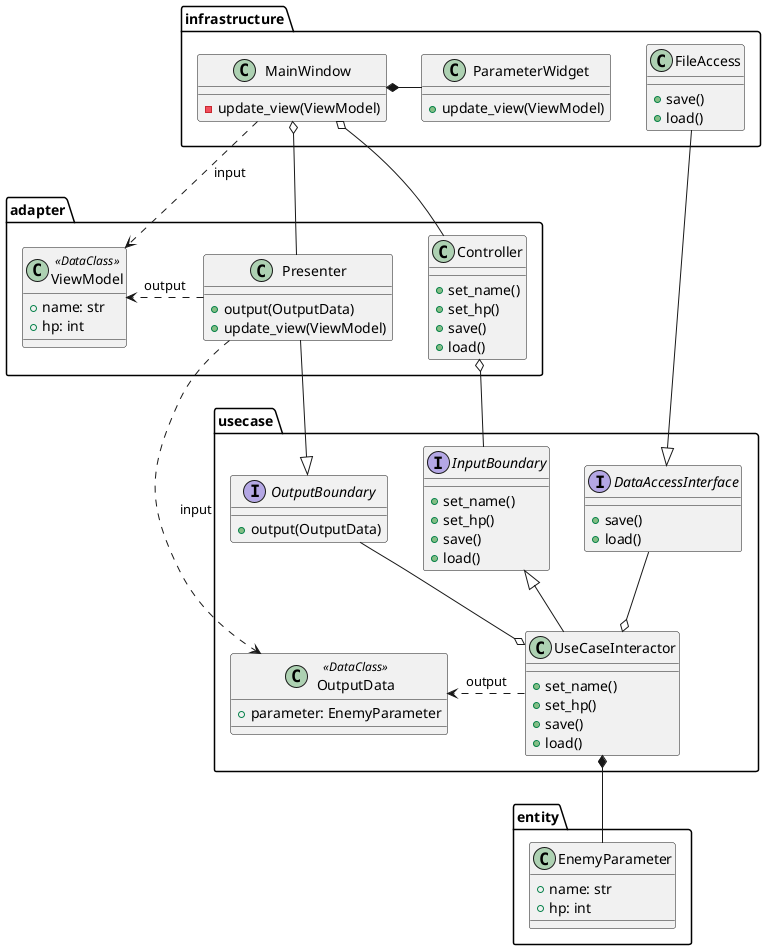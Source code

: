 @startuml

package entity {
    class EnemyParameter {
        + name: str
        + hp: int
    }
}

package usecase {
    interface DataAccessInterface {
        + save()
        + load()
    }
    interface InputBoundary {
        + set_name()
        + set_hp()
        + save()
        + load()
    }
    interface OutputBoundary {
        + output(OutputData)
    }
    class OutputData <<DataClass>> {
        + parameter: EnemyParameter
    }
    class UseCaseInteractor {
        + set_name()
        + set_hp()
        + save()
        + load()
    }
}

package adapter {
    class Controller {
        + set_name()
        + set_hp()
        + save()
        + load()
    }
    class Presenter {
        + output(OutputData)
        + update_view(ViewModel)
    }
    class ViewModel <<DataClass>> {
        + name: str
        + hp: int
    }
}

package infrastructure {
    class FileAccess {
        + save()
        + load()
    }
    class MainWindow {
        - update_view(ViewModel)
    }
    class ParameterWidget {
        + update_view(ViewModel)
    }
}

MainWindow *- ParameterWidget
MainWindow o-- Controller
MainWindow ..> ViewModel : input
MainWindow o-- Presenter
FileAccess --|> DataAccessInterface

Presenter --|> OutputBoundary
Presenter ..> OutputData : input
Presenter .> ViewModel : output
Controller o-- InputBoundary

InputBoundary <|-- UseCaseInteractor
OutputBoundary --o UseCaseInteractor
DataAccessInterface --o UseCaseInteractor
UseCaseInteractor .> OutputData : output

UseCaseInteractor *-- EnemyParameter

@enduml